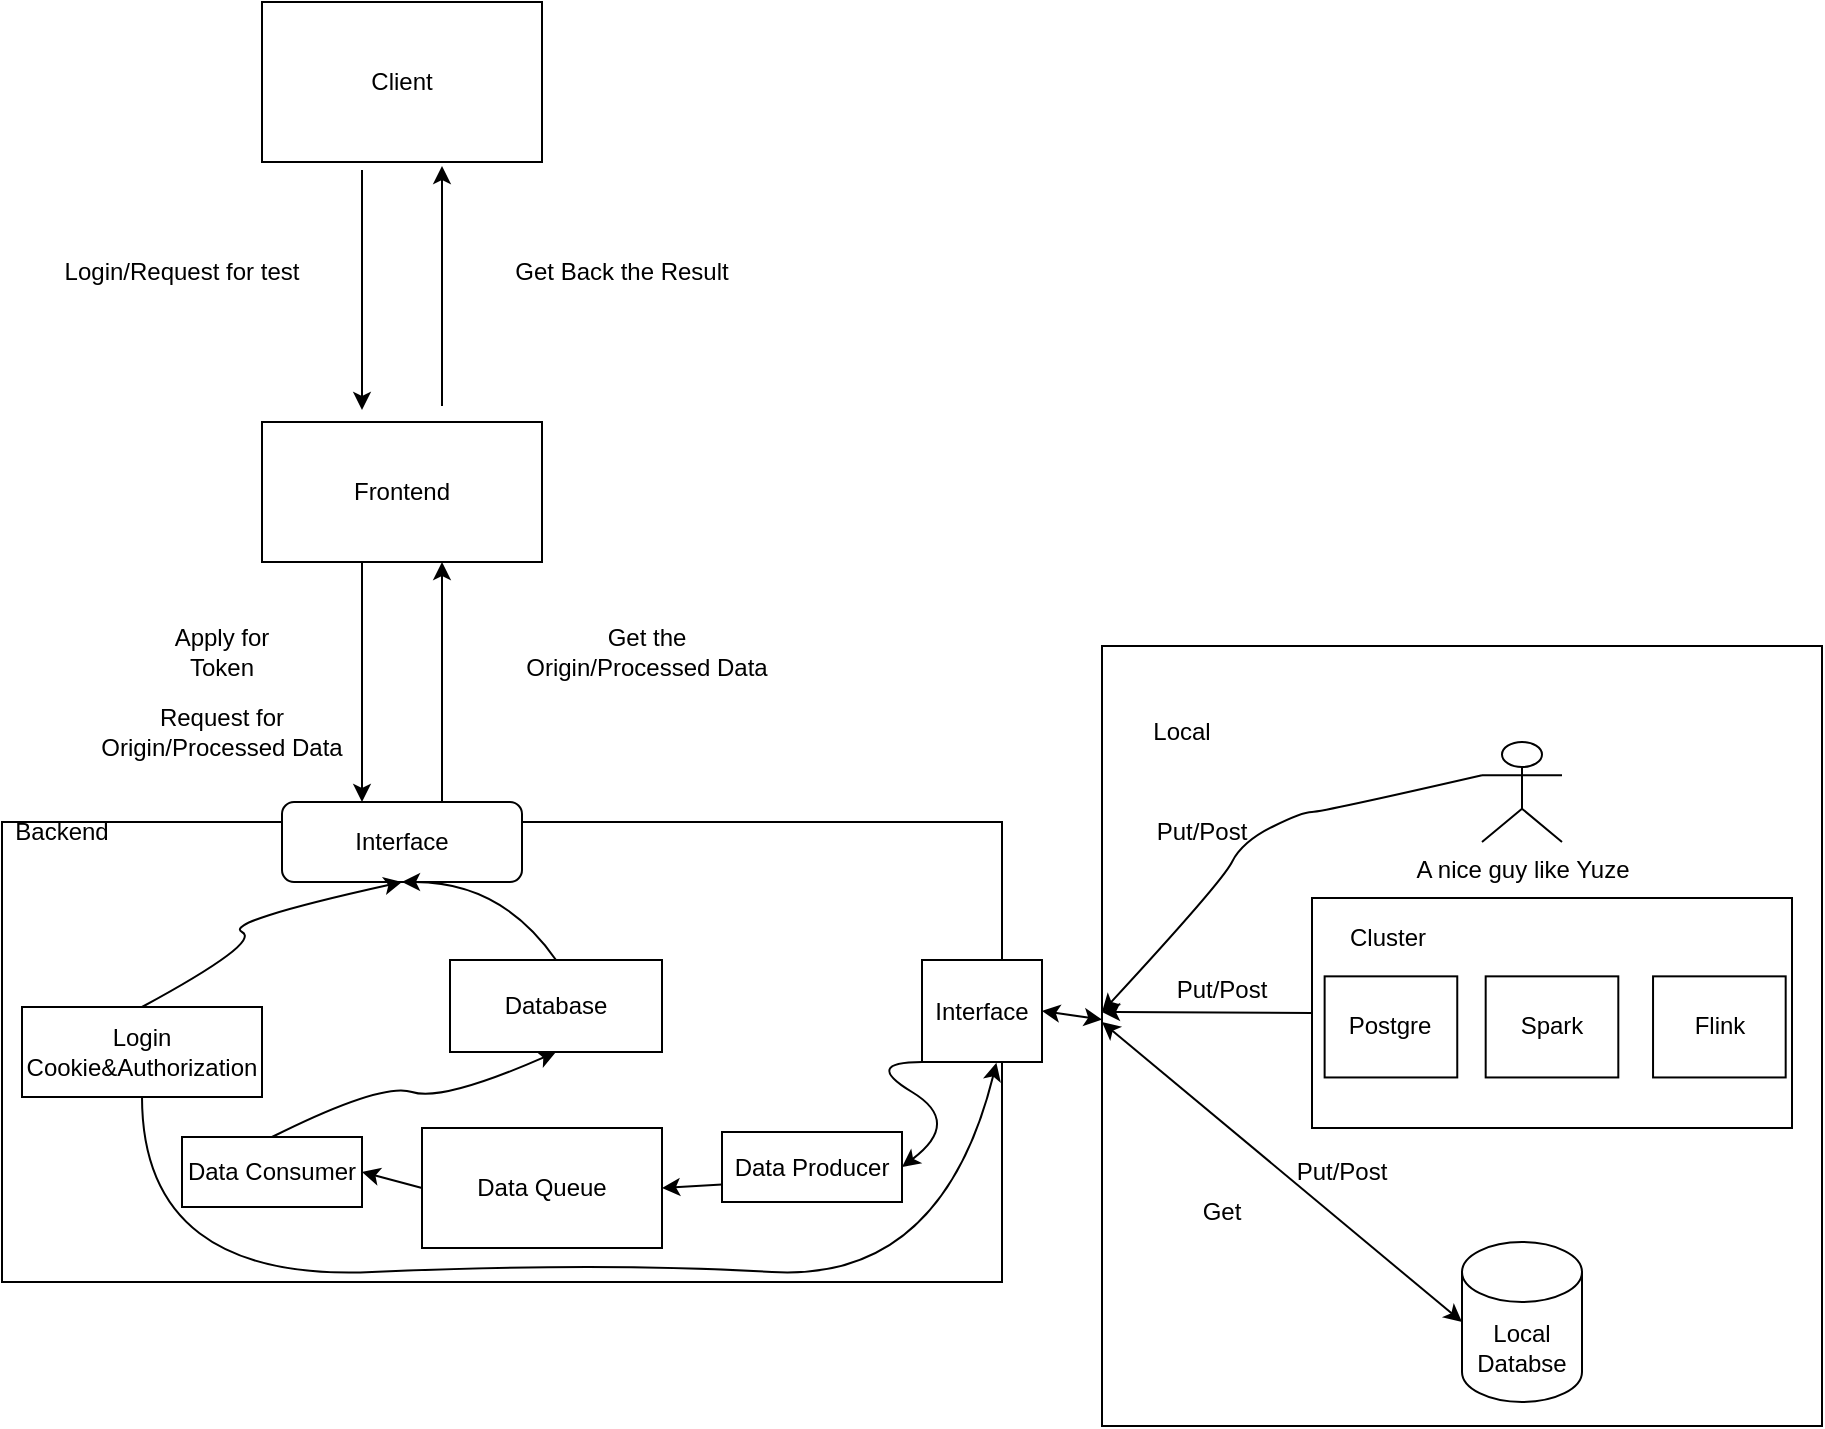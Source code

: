<mxfile version="15.6.1" type="github">
  <diagram id="1iBdhRnbMOmGaZjcbwhd" name="Page-1">
    <mxGraphModel dx="1109" dy="795" grid="1" gridSize="10" guides="1" tooltips="1" connect="1" arrows="1" fold="1" page="1" pageScale="1" pageWidth="827" pageHeight="1169" math="0" shadow="0">
      <root>
        <mxCell id="0" />
        <mxCell id="1" parent="0" />
        <mxCell id="snACr5XQytLRjpdYScF2-44" value="" style="rounded=0;whiteSpace=wrap;html=1;" parent="1" vertex="1">
          <mxGeometry x="580" y="362" width="360" height="390" as="geometry" />
        </mxCell>
        <mxCell id="snACr5XQytLRjpdYScF2-1" value="Frontend" style="rounded=0;whiteSpace=wrap;html=1;" parent="1" vertex="1">
          <mxGeometry x="160" y="250" width="140" height="70" as="geometry" />
        </mxCell>
        <mxCell id="snACr5XQytLRjpdYScF2-2" value="Client" style="rounded=0;whiteSpace=wrap;html=1;" parent="1" vertex="1">
          <mxGeometry x="160" y="40" width="140" height="80" as="geometry" />
        </mxCell>
        <mxCell id="snACr5XQytLRjpdYScF2-4" value="" style="endArrow=classic;html=1;rounded=0;" parent="1" edge="1">
          <mxGeometry width="50" height="50" relative="1" as="geometry">
            <mxPoint x="250" y="242" as="sourcePoint" />
            <mxPoint x="250" y="122" as="targetPoint" />
          </mxGeometry>
        </mxCell>
        <mxCell id="snACr5XQytLRjpdYScF2-5" value="" style="endArrow=classic;html=1;rounded=0;" parent="1" edge="1">
          <mxGeometry width="50" height="50" relative="1" as="geometry">
            <mxPoint x="210" y="124" as="sourcePoint" />
            <mxPoint x="210" y="244" as="targetPoint" />
          </mxGeometry>
        </mxCell>
        <mxCell id="snACr5XQytLRjpdYScF2-6" value="Login/Request for test" style="text;html=1;strokeColor=none;fillColor=none;align=center;verticalAlign=middle;whiteSpace=wrap;rounded=0;" parent="1" vertex="1">
          <mxGeometry x="50" y="160" width="140" height="30" as="geometry" />
        </mxCell>
        <mxCell id="snACr5XQytLRjpdYScF2-7" value="Get Back the Result" style="text;html=1;strokeColor=none;fillColor=none;align=center;verticalAlign=middle;whiteSpace=wrap;rounded=0;" parent="1" vertex="1">
          <mxGeometry x="280" y="160" width="120" height="30" as="geometry" />
        </mxCell>
        <mxCell id="snACr5XQytLRjpdYScF2-8" value="" style="rounded=0;whiteSpace=wrap;html=1;" parent="1" vertex="1">
          <mxGeometry x="30" y="450" width="500" height="230" as="geometry" />
        </mxCell>
        <mxCell id="snACr5XQytLRjpdYScF2-9" value="" style="endArrow=classic;html=1;rounded=0;" parent="1" edge="1">
          <mxGeometry width="50" height="50" relative="1" as="geometry">
            <mxPoint x="210" y="320" as="sourcePoint" />
            <mxPoint x="210" y="440" as="targetPoint" />
          </mxGeometry>
        </mxCell>
        <mxCell id="snACr5XQytLRjpdYScF2-10" value="" style="endArrow=classic;html=1;rounded=0;" parent="1" edge="1">
          <mxGeometry width="50" height="50" relative="1" as="geometry">
            <mxPoint x="250" y="440" as="sourcePoint" />
            <mxPoint x="250" y="320" as="targetPoint" />
          </mxGeometry>
        </mxCell>
        <mxCell id="snACr5XQytLRjpdYScF2-11" value="Login Cookie&amp;amp;Authorization" style="rounded=0;whiteSpace=wrap;html=1;" parent="1" vertex="1">
          <mxGeometry x="40" y="542.5" width="120" height="45" as="geometry" />
        </mxCell>
        <mxCell id="snACr5XQytLRjpdYScF2-12" value="Backend" style="text;html=1;strokeColor=none;fillColor=none;align=center;verticalAlign=middle;whiteSpace=wrap;rounded=0;" parent="1" vertex="1">
          <mxGeometry x="30" y="440" width="60" height="30" as="geometry" />
        </mxCell>
        <mxCell id="snACr5XQytLRjpdYScF2-13" value="Data Queue" style="rounded=0;whiteSpace=wrap;html=1;" parent="1" vertex="1">
          <mxGeometry x="240" y="603" width="120" height="60" as="geometry" />
        </mxCell>
        <mxCell id="snACr5XQytLRjpdYScF2-14" value="Data Producer" style="rounded=0;whiteSpace=wrap;html=1;" parent="1" vertex="1">
          <mxGeometry x="390" y="605" width="90" height="35" as="geometry" />
        </mxCell>
        <mxCell id="snACr5XQytLRjpdYScF2-16" value="" style="endArrow=classic;html=1;rounded=0;entryX=1;entryY=0.5;entryDx=0;entryDy=0;exitX=0;exitY=0.75;exitDx=0;exitDy=0;" parent="1" target="snACr5XQytLRjpdYScF2-13" edge="1" source="snACr5XQytLRjpdYScF2-14">
          <mxGeometry width="50" height="50" relative="1" as="geometry">
            <mxPoint x="239.5" y="610" as="sourcePoint" />
            <mxPoint x="240" y="590" as="targetPoint" />
          </mxGeometry>
        </mxCell>
        <mxCell id="snACr5XQytLRjpdYScF2-17" value="Data Consumer" style="rounded=0;whiteSpace=wrap;html=1;" parent="1" vertex="1">
          <mxGeometry x="120" y="607.5" width="90" height="35" as="geometry" />
        </mxCell>
        <mxCell id="snACr5XQytLRjpdYScF2-18" value="" style="endArrow=classic;html=1;rounded=0;entryX=1;entryY=0.5;entryDx=0;entryDy=0;exitX=0;exitY=0.5;exitDx=0;exitDy=0;" parent="1" source="snACr5XQytLRjpdYScF2-13" target="snACr5XQytLRjpdYScF2-17" edge="1">
          <mxGeometry width="50" height="50" relative="1" as="geometry">
            <mxPoint x="249.5" y="537" as="sourcePoint" />
            <mxPoint x="250" y="522" as="targetPoint" />
          </mxGeometry>
        </mxCell>
        <mxCell id="snACr5XQytLRjpdYScF2-20" value="Database" style="rounded=0;whiteSpace=wrap;html=1;" parent="1" vertex="1">
          <mxGeometry x="254" y="519" width="106" height="46" as="geometry" />
        </mxCell>
        <mxCell id="snACr5XQytLRjpdYScF2-22" value="Get the Origin/Processed Data" style="text;html=1;strokeColor=none;fillColor=none;align=center;verticalAlign=middle;whiteSpace=wrap;rounded=0;" parent="1" vertex="1">
          <mxGeometry x="285" y="350" width="135" height="30" as="geometry" />
        </mxCell>
        <mxCell id="snACr5XQytLRjpdYScF2-24" value="Apply for Token" style="text;html=1;strokeColor=none;fillColor=none;align=center;verticalAlign=middle;whiteSpace=wrap;rounded=0;" parent="1" vertex="1">
          <mxGeometry x="110" y="350" width="60" height="30" as="geometry" />
        </mxCell>
        <mxCell id="snACr5XQytLRjpdYScF2-25" value="Request for Origin/Processed Data" style="text;html=1;strokeColor=none;fillColor=none;align=center;verticalAlign=middle;whiteSpace=wrap;rounded=0;" parent="1" vertex="1">
          <mxGeometry x="70" y="390" width="140" height="30" as="geometry" />
        </mxCell>
        <mxCell id="snACr5XQytLRjpdYScF2-26" value="Interface" style="rounded=0;whiteSpace=wrap;html=1;" parent="1" vertex="1">
          <mxGeometry x="490" y="519" width="60" height="51" as="geometry" />
        </mxCell>
        <mxCell id="snACr5XQytLRjpdYScF2-29" value="" style="endArrow=classic;startArrow=classic;html=1;rounded=0;exitX=1;exitY=0.5;exitDx=0;exitDy=0;entryX=0;entryY=0.479;entryDx=0;entryDy=0;entryPerimeter=0;" parent="1" source="snACr5XQytLRjpdYScF2-26" target="snACr5XQytLRjpdYScF2-44" edge="1">
          <mxGeometry width="50" height="50" relative="1" as="geometry">
            <mxPoint x="456" y="559" as="sourcePoint" />
            <mxPoint x="580" y="545" as="targetPoint" />
          </mxGeometry>
        </mxCell>
        <mxCell id="snACr5XQytLRjpdYScF2-31" value="Local" style="text;html=1;strokeColor=none;fillColor=none;align=center;verticalAlign=middle;whiteSpace=wrap;rounded=0;" parent="1" vertex="1">
          <mxGeometry x="590" y="390" width="60" height="30" as="geometry" />
        </mxCell>
        <mxCell id="snACr5XQytLRjpdYScF2-32" value="A nice guy like Yuze" style="shape=umlActor;verticalLabelPosition=bottom;verticalAlign=top;html=1;outlineConnect=0;" parent="1" vertex="1">
          <mxGeometry x="770" y="410" width="40" height="50" as="geometry" />
        </mxCell>
        <mxCell id="snACr5XQytLRjpdYScF2-38" value="" style="group" parent="1" vertex="1" connectable="0">
          <mxGeometry x="685" y="488" width="240" height="115" as="geometry" />
        </mxCell>
        <mxCell id="snACr5XQytLRjpdYScF2-30" value="" style="rounded=0;whiteSpace=wrap;html=1;" parent="snACr5XQytLRjpdYScF2-38" vertex="1">
          <mxGeometry width="240" height="115" as="geometry" />
        </mxCell>
        <mxCell id="snACr5XQytLRjpdYScF2-33" value="Cluster" style="text;html=1;strokeColor=none;fillColor=none;align=center;verticalAlign=middle;whiteSpace=wrap;rounded=0;" parent="snACr5XQytLRjpdYScF2-38" vertex="1">
          <mxGeometry y="1.264" width="75.789" height="37.912" as="geometry" />
        </mxCell>
        <mxCell id="snACr5XQytLRjpdYScF2-34" value="Postgre" style="rounded=0;whiteSpace=wrap;html=1;" parent="snACr5XQytLRjpdYScF2-38" vertex="1">
          <mxGeometry x="6.316" y="39.176" width="66.316" height="50.549" as="geometry" />
        </mxCell>
        <mxCell id="snACr5XQytLRjpdYScF2-35" value="Spark" style="rounded=0;whiteSpace=wrap;html=1;" parent="snACr5XQytLRjpdYScF2-38" vertex="1">
          <mxGeometry x="86.842" y="39.176" width="66.316" height="50.549" as="geometry" />
        </mxCell>
        <mxCell id="snACr5XQytLRjpdYScF2-36" value="Flink" style="rounded=0;whiteSpace=wrap;html=1;" parent="snACr5XQytLRjpdYScF2-38" vertex="1">
          <mxGeometry x="170.526" y="39.176" width="66.316" height="50.549" as="geometry" />
        </mxCell>
        <mxCell id="snACr5XQytLRjpdYScF2-40" value="" style="curved=1;endArrow=classic;html=1;rounded=0;entryX=0;entryY=0.5;entryDx=0;entryDy=0;exitX=0;exitY=0.333;exitDx=0;exitDy=0;exitPerimeter=0;" parent="1" source="snACr5XQytLRjpdYScF2-32" edge="1">
          <mxGeometry width="50" height="50" relative="1" as="geometry">
            <mxPoint x="690" y="490" as="sourcePoint" />
            <mxPoint x="580" y="545" as="targetPoint" />
            <Array as="points">
              <mxPoint x="690" y="445" />
              <mxPoint x="680" y="445" />
              <mxPoint x="650" y="460" />
              <mxPoint x="640" y="480" />
            </Array>
          </mxGeometry>
        </mxCell>
        <mxCell id="snACr5XQytLRjpdYScF2-41" value="Put/Post" style="text;html=1;strokeColor=none;fillColor=none;align=center;verticalAlign=middle;whiteSpace=wrap;rounded=0;" parent="1" vertex="1">
          <mxGeometry x="600" y="440" width="60" height="30" as="geometry" />
        </mxCell>
        <mxCell id="snACr5XQytLRjpdYScF2-42" value="" style="endArrow=classic;html=1;rounded=0;entryX=0;entryY=0.5;entryDx=0;entryDy=0;exitX=0;exitY=0.5;exitDx=0;exitDy=0;" parent="1" source="snACr5XQytLRjpdYScF2-30" edge="1">
          <mxGeometry width="50" height="50" relative="1" as="geometry">
            <mxPoint x="690" y="490" as="sourcePoint" />
            <mxPoint x="580" y="545" as="targetPoint" />
          </mxGeometry>
        </mxCell>
        <mxCell id="snACr5XQytLRjpdYScF2-43" value="Put/Post" style="text;html=1;strokeColor=none;fillColor=none;align=center;verticalAlign=middle;whiteSpace=wrap;rounded=0;" parent="1" vertex="1">
          <mxGeometry x="610" y="519" width="60" height="30" as="geometry" />
        </mxCell>
        <mxCell id="snACr5XQytLRjpdYScF2-46" value="Local Databse" style="shape=cylinder3;whiteSpace=wrap;html=1;boundedLbl=1;backgroundOutline=1;size=15;" parent="1" vertex="1">
          <mxGeometry x="760" y="660" width="60" height="80" as="geometry" />
        </mxCell>
        <mxCell id="snACr5XQytLRjpdYScF2-47" value="" style="endArrow=classic;startArrow=classic;html=1;rounded=0;entryX=0;entryY=0.5;entryDx=0;entryDy=0;entryPerimeter=0;" parent="1" target="snACr5XQytLRjpdYScF2-46" edge="1">
          <mxGeometry width="50" height="50" relative="1" as="geometry">
            <mxPoint x="580" y="550" as="sourcePoint" />
            <mxPoint x="860" y="510" as="targetPoint" />
          </mxGeometry>
        </mxCell>
        <mxCell id="snACr5XQytLRjpdYScF2-48" value="Put/Post" style="text;html=1;strokeColor=none;fillColor=none;align=center;verticalAlign=middle;whiteSpace=wrap;rounded=0;" parent="1" vertex="1">
          <mxGeometry x="670" y="610" width="60" height="30" as="geometry" />
        </mxCell>
        <mxCell id="snACr5XQytLRjpdYScF2-49" value="Get" style="text;html=1;strokeColor=none;fillColor=none;align=center;verticalAlign=middle;whiteSpace=wrap;rounded=0;" parent="1" vertex="1">
          <mxGeometry x="610" y="630" width="60" height="30" as="geometry" />
        </mxCell>
        <mxCell id="fBHaHdSuRzqUF7DgoS8M-1" value="" style="curved=1;endArrow=classic;html=1;rounded=0;exitX=0;exitY=1;exitDx=0;exitDy=0;entryX=1;entryY=0.5;entryDx=0;entryDy=0;" edge="1" parent="1" source="snACr5XQytLRjpdYScF2-26" target="snACr5XQytLRjpdYScF2-14">
          <mxGeometry width="50" height="50" relative="1" as="geometry">
            <mxPoint x="380" y="500" as="sourcePoint" />
            <mxPoint x="430" y="450" as="targetPoint" />
            <Array as="points">
              <mxPoint x="460" y="570" />
              <mxPoint x="510" y="600" />
            </Array>
          </mxGeometry>
        </mxCell>
        <mxCell id="fBHaHdSuRzqUF7DgoS8M-4" value="" style="curved=1;endArrow=classic;html=1;rounded=0;exitX=0.5;exitY=0;exitDx=0;exitDy=0;entryX=0.5;entryY=1;entryDx=0;entryDy=0;" edge="1" parent="1" source="snACr5XQytLRjpdYScF2-17" target="snACr5XQytLRjpdYScF2-20">
          <mxGeometry width="50" height="50" relative="1" as="geometry">
            <mxPoint x="380" y="500" as="sourcePoint" />
            <mxPoint x="430" y="450" as="targetPoint" />
            <Array as="points">
              <mxPoint x="220" y="580" />
              <mxPoint x="250" y="590" />
            </Array>
          </mxGeometry>
        </mxCell>
        <mxCell id="fBHaHdSuRzqUF7DgoS8M-5" value="Interface" style="rounded=1;whiteSpace=wrap;html=1;" vertex="1" parent="1">
          <mxGeometry x="170" y="440" width="120" height="40" as="geometry" />
        </mxCell>
        <mxCell id="fBHaHdSuRzqUF7DgoS8M-6" value="" style="curved=1;endArrow=classic;html=1;rounded=0;entryX=0.5;entryY=1;entryDx=0;entryDy=0;exitX=0.5;exitY=0;exitDx=0;exitDy=0;" edge="1" parent="1" source="snACr5XQytLRjpdYScF2-20" target="fBHaHdSuRzqUF7DgoS8M-5">
          <mxGeometry width="50" height="50" relative="1" as="geometry">
            <mxPoint x="280" y="530" as="sourcePoint" />
            <mxPoint x="330" y="480" as="targetPoint" />
            <Array as="points">
              <mxPoint x="280" y="480" />
            </Array>
          </mxGeometry>
        </mxCell>
        <mxCell id="fBHaHdSuRzqUF7DgoS8M-7" value="" style="curved=1;endArrow=classic;html=1;rounded=0;exitX=0.5;exitY=0;exitDx=0;exitDy=0;entryX=0.5;entryY=1;entryDx=0;entryDy=0;" edge="1" parent="1" source="snACr5XQytLRjpdYScF2-11" target="fBHaHdSuRzqUF7DgoS8M-5">
          <mxGeometry width="50" height="50" relative="1" as="geometry">
            <mxPoint x="380" y="500" as="sourcePoint" />
            <mxPoint x="430" y="450" as="targetPoint" />
            <Array as="points">
              <mxPoint x="160" y="510" />
              <mxPoint x="140" y="500" />
            </Array>
          </mxGeometry>
        </mxCell>
        <mxCell id="fBHaHdSuRzqUF7DgoS8M-8" value="" style="curved=1;endArrow=classic;html=1;rounded=0;exitX=0.5;exitY=1;exitDx=0;exitDy=0;entryX=0.62;entryY=1.008;entryDx=0;entryDy=0;entryPerimeter=0;" edge="1" parent="1" source="snACr5XQytLRjpdYScF2-11" target="snACr5XQytLRjpdYScF2-26">
          <mxGeometry width="50" height="50" relative="1" as="geometry">
            <mxPoint x="380" y="500" as="sourcePoint" />
            <mxPoint x="430" y="450" as="targetPoint" />
            <Array as="points">
              <mxPoint x="100" y="680" />
              <mxPoint x="330" y="670" />
              <mxPoint x="500" y="680" />
            </Array>
          </mxGeometry>
        </mxCell>
      </root>
    </mxGraphModel>
  </diagram>
</mxfile>
